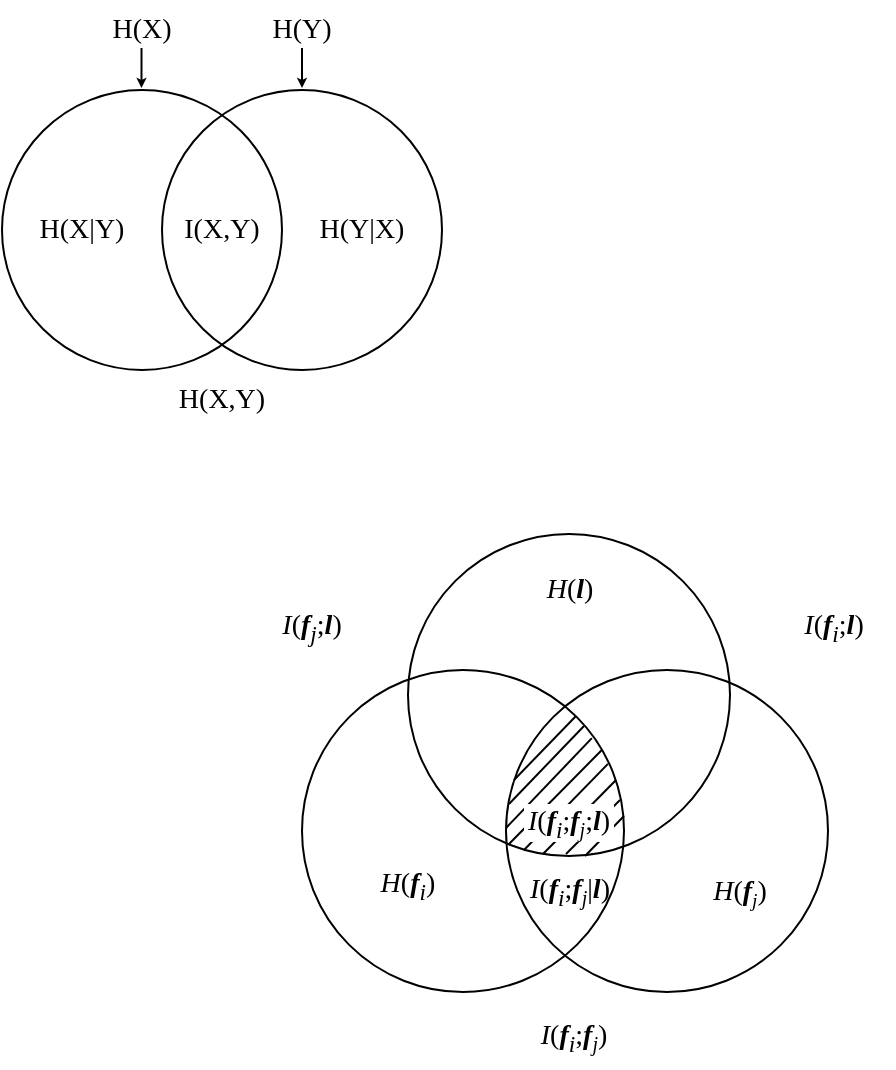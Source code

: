 <mxfile version="16.2.4" type="github">
  <diagram id="7g9A9BgDdWMdeKxBjJu2" name="Page-1">
    <mxGraphModel dx="715" dy="315" grid="0" gridSize="10" guides="1" tooltips="1" connect="1" arrows="1" fold="1" page="0" pageScale="1" pageWidth="827" pageHeight="1169" math="0" shadow="0">
      <root>
        <mxCell id="0" />
        <mxCell id="1" parent="0" />
        <mxCell id="q_akoje34D1d-9LimHqc-17" value="" style="ellipse;whiteSpace=wrap;html=1;aspect=fixed;fillColor=none;" vertex="1" parent="1">
          <mxGeometry x="372" y="500" width="161" height="161" as="geometry" />
        </mxCell>
        <mxCell id="q_akoje34D1d-9LimHqc-16" value="" style="ellipse;whiteSpace=wrap;html=1;aspect=fixed;fillColor=none;" vertex="1" parent="1">
          <mxGeometry x="270" y="500" width="161" height="161" as="geometry" />
        </mxCell>
        <mxCell id="CO4AnY2mDWHyrc1pkmms-1" value="" style="ellipse;whiteSpace=wrap;html=1;aspect=fixed;fillColor=none;" parent="1" vertex="1">
          <mxGeometry x="120" y="210" width="140" height="140" as="geometry" />
        </mxCell>
        <mxCell id="CO4AnY2mDWHyrc1pkmms-3" value="" style="ellipse;whiteSpace=wrap;html=1;aspect=fixed;fillColor=none;" parent="1" vertex="1">
          <mxGeometry x="200" y="210" width="140" height="140" as="geometry" />
        </mxCell>
        <mxCell id="CO4AnY2mDWHyrc1pkmms-4" value="&lt;font face=&quot;Times New Roman&quot; style=&quot;font-size: 14px&quot;&gt;H(X|Y)&lt;/font&gt;" style="text;html=1;strokeColor=none;fillColor=none;align=center;verticalAlign=middle;whiteSpace=wrap;rounded=0;" parent="1" vertex="1">
          <mxGeometry x="130" y="265" width="60" height="30" as="geometry" />
        </mxCell>
        <mxCell id="CO4AnY2mDWHyrc1pkmms-5" value="&lt;font face=&quot;Times New Roman&quot; style=&quot;font-size: 14px&quot;&gt;I(X,Y)&lt;/font&gt;" style="text;html=1;strokeColor=none;fillColor=none;align=center;verticalAlign=middle;whiteSpace=wrap;rounded=0;" parent="1" vertex="1">
          <mxGeometry x="200" y="265" width="60" height="30" as="geometry" />
        </mxCell>
        <mxCell id="CO4AnY2mDWHyrc1pkmms-7" value="&lt;font face=&quot;Times New Roman&quot; style=&quot;font-size: 14px&quot;&gt;H(X)&lt;/font&gt;" style="text;html=1;strokeColor=none;fillColor=none;align=center;verticalAlign=middle;whiteSpace=wrap;rounded=0;" parent="1" vertex="1">
          <mxGeometry x="160" y="165" width="60" height="30" as="geometry" />
        </mxCell>
        <mxCell id="CO4AnY2mDWHyrc1pkmms-6" value="&lt;font face=&quot;Times New Roman&quot; style=&quot;font-size: 14px&quot;&gt;H(Y|X)&lt;/font&gt;" style="text;html=1;strokeColor=none;fillColor=none;align=center;verticalAlign=middle;whiteSpace=wrap;rounded=0;" parent="1" vertex="1">
          <mxGeometry x="270" y="265" width="60" height="30" as="geometry" />
        </mxCell>
        <mxCell id="CO4AnY2mDWHyrc1pkmms-8" value="&lt;font face=&quot;Times New Roman&quot; style=&quot;font-size: 14px&quot;&gt;H(Y)&lt;/font&gt;" style="text;html=1;strokeColor=none;fillColor=none;align=center;verticalAlign=middle;whiteSpace=wrap;rounded=0;" parent="1" vertex="1">
          <mxGeometry x="240" y="165" width="60" height="30" as="geometry" />
        </mxCell>
        <mxCell id="CO4AnY2mDWHyrc1pkmms-9" value="&lt;font face=&quot;Times New Roman&quot; style=&quot;font-size: 14px&quot;&gt;H(X,Y)&lt;/font&gt;" style="text;html=1;strokeColor=none;fillColor=none;align=center;verticalAlign=middle;whiteSpace=wrap;rounded=0;" parent="1" vertex="1">
          <mxGeometry x="200" y="350" width="60" height="30" as="geometry" />
        </mxCell>
        <mxCell id="CO4AnY2mDWHyrc1pkmms-11" value="" style="endArrow=classic;html=1;rounded=0;fontFamily=Times New Roman;fontSize=14;endSize=2;startSize=2;jumpSize=0;" parent="1" edge="1">
          <mxGeometry width="50" height="50" relative="1" as="geometry">
            <mxPoint x="189.75" y="189" as="sourcePoint" />
            <mxPoint x="189.75" y="209" as="targetPoint" />
            <Array as="points">
              <mxPoint x="189.75" y="209" />
            </Array>
          </mxGeometry>
        </mxCell>
        <mxCell id="CO4AnY2mDWHyrc1pkmms-12" value="" style="endArrow=classic;html=1;rounded=0;fontFamily=Times New Roman;fontSize=14;endSize=2;startSize=2;jumpSize=0;" parent="1" edge="1">
          <mxGeometry width="50" height="50" relative="1" as="geometry">
            <mxPoint x="270" y="189" as="sourcePoint" />
            <mxPoint x="270" y="209" as="targetPoint" />
            <Array as="points">
              <mxPoint x="270" y="209" />
            </Array>
          </mxGeometry>
        </mxCell>
        <mxCell id="q_akoje34D1d-9LimHqc-1" value="" style="ellipse;whiteSpace=wrap;html=1;aspect=fixed;fillColor=none;" vertex="1" parent="1">
          <mxGeometry x="323" y="432" width="161" height="161" as="geometry" />
        </mxCell>
        <mxCell id="q_akoje34D1d-9LimHqc-6" value="&lt;font face=&quot;Times New Roman&quot; style=&quot;font-size: 14px&quot;&gt;&lt;i&gt;H&lt;/i&gt;(&lt;b style=&quot;font-style: italic&quot;&gt;l&lt;/b&gt;)&lt;/font&gt;" style="text;html=1;strokeColor=none;fillColor=none;align=center;verticalAlign=middle;whiteSpace=wrap;rounded=0;" vertex="1" parent="1">
          <mxGeometry x="373.5" y="445" width="60" height="30" as="geometry" />
        </mxCell>
        <mxCell id="q_akoje34D1d-9LimHqc-7" value="&lt;font face=&quot;Times New Roman&quot; style=&quot;font-size: 14px&quot;&gt;&lt;i&gt;H&lt;/i&gt;(&lt;b style=&quot;font-style: italic&quot;&gt;f&lt;/b&gt;&lt;sub style=&quot;font-style: italic&quot;&gt;i&lt;/sub&gt;)&lt;/font&gt;" style="text;html=1;strokeColor=none;fillColor=none;align=center;verticalAlign=middle;whiteSpace=wrap;rounded=0;" vertex="1" parent="1">
          <mxGeometry x="293" y="593" width="60" height="30" as="geometry" />
        </mxCell>
        <mxCell id="q_akoje34D1d-9LimHqc-9" value="&lt;font face=&quot;Times New Roman&quot;&gt;&lt;span style=&quot;font-size: 14px&quot;&gt;&lt;i&gt;H&lt;/i&gt;(&lt;/span&gt;&lt;span style=&quot;font-style: italic ; font-weight: bold ; font-size: 14px&quot;&gt;f&lt;/span&gt;&lt;span style=&quot;font-style: italic ; font-size: 11.667px&quot;&gt;&lt;sub&gt;j&lt;/sub&gt;&lt;/span&gt;&lt;span style=&quot;font-size: 14px&quot;&gt;)&lt;/span&gt;&lt;/font&gt;" style="text;html=1;strokeColor=none;fillColor=none;align=center;verticalAlign=middle;whiteSpace=wrap;rounded=0;" vertex="1" parent="1">
          <mxGeometry x="459" y="596" width="60" height="30" as="geometry" />
        </mxCell>
        <mxCell id="q_akoje34D1d-9LimHqc-11" value="&lt;font face=&quot;Times New Roman&quot; style=&quot;font-size: 14px&quot;&gt;&lt;i&gt;I&lt;/i&gt;(&lt;b style=&quot;font-style: italic&quot;&gt;f&lt;/b&gt;&lt;sub style=&quot;font-style: italic&quot;&gt;i&lt;/sub&gt;;&lt;i style=&quot;font-weight: bold&quot;&gt;l&lt;/i&gt;)&lt;/font&gt;" style="text;html=1;strokeColor=none;fillColor=none;align=center;verticalAlign=middle;whiteSpace=wrap;rounded=0;" vertex="1" parent="1">
          <mxGeometry x="506" y="464" width="60" height="30" as="geometry" />
        </mxCell>
        <mxCell id="q_akoje34D1d-9LimHqc-12" value="&lt;font face=&quot;Times New Roman&quot; style=&quot;font-size: 14px&quot;&gt;&lt;i&gt;I&lt;/i&gt;(&lt;b style=&quot;font-style: italic&quot;&gt;f&lt;/b&gt;&lt;sub style=&quot;font-style: italic&quot;&gt;j&lt;/sub&gt;;&lt;i style=&quot;font-weight: bold&quot;&gt;l&lt;/i&gt;)&lt;/font&gt;" style="text;html=1;strokeColor=none;fillColor=none;align=center;verticalAlign=middle;whiteSpace=wrap;rounded=0;" vertex="1" parent="1">
          <mxGeometry x="245" y="464" width="60" height="30" as="geometry" />
        </mxCell>
        <mxCell id="q_akoje34D1d-9LimHqc-13" value="&lt;font face=&quot;Times New Roman&quot; style=&quot;font-size: 14px&quot;&gt;&lt;i&gt;I&lt;/i&gt;(&lt;b style=&quot;font-style: italic&quot;&gt;f&lt;/b&gt;&lt;sub style=&quot;font-style: italic&quot;&gt;i&lt;/sub&gt;;&lt;/font&gt;&lt;b style=&quot;font-family: &amp;#34;times new roman&amp;#34; ; font-size: 14px ; font-style: italic&quot;&gt;f&lt;/b&gt;&lt;sub style=&quot;font-family: &amp;#34;times new roman&amp;#34; ; font-style: italic&quot;&gt;j&lt;/sub&gt;&lt;font face=&quot;Times New Roman&quot; style=&quot;font-size: 14px&quot;&gt;)&lt;/font&gt;" style="text;html=1;strokeColor=none;fillColor=none;align=center;verticalAlign=middle;whiteSpace=wrap;rounded=0;" vertex="1" parent="1">
          <mxGeometry x="376" y="669" width="60" height="30" as="geometry" />
        </mxCell>
        <mxCell id="q_akoje34D1d-9LimHqc-15" value="&lt;font face=&quot;Times New Roman&quot; style=&quot;font-size: 14px&quot;&gt;&lt;i&gt;I&lt;/i&gt;(&lt;b style=&quot;font-style: italic&quot;&gt;f&lt;/b&gt;&lt;sub style=&quot;font-style: italic&quot;&gt;i&lt;/sub&gt;;&lt;/font&gt;&lt;b style=&quot;font-family: &amp;#34;times new roman&amp;#34; ; font-size: 14px ; font-style: italic&quot;&gt;f&lt;/b&gt;&lt;sub style=&quot;font-family: &amp;#34;times new roman&amp;#34; ; font-style: italic&quot;&gt;j&lt;/sub&gt;&lt;span style=&quot;font-family: &amp;#34;times new roman&amp;#34; ; font-size: 14px&quot;&gt;|&lt;/span&gt;&lt;i style=&quot;font-family: &amp;#34;times new roman&amp;#34; ; font-size: 14px ; font-weight: bold&quot;&gt;l&lt;/i&gt;&lt;font face=&quot;Times New Roman&quot; style=&quot;font-size: 14px&quot;&gt;)&lt;/font&gt;" style="text;html=1;strokeColor=none;fillColor=none;align=center;verticalAlign=middle;whiteSpace=wrap;rounded=0;" vertex="1" parent="1">
          <mxGeometry x="364.5" y="596" width="78" height="30" as="geometry" />
        </mxCell>
        <mxCell id="q_akoje34D1d-9LimHqc-21" value="" style="endArrow=none;html=1;rounded=0;sketch=0;hachureGap=4;fontFamily=Architects Daughter;fontSource=https%3A%2F%2Ffonts.googleapis.com%2Fcss%3Ffamily%3DArchitects%2BDaughter;fontSize=16;startSize=14;endSize=14;sourcePerimeterSpacing=8;targetPerimeterSpacing=8;curved=1;" edge="1" parent="1">
          <mxGeometry width="50" height="50" relative="1" as="geometry">
            <mxPoint x="376" y="555" as="sourcePoint" />
            <mxPoint x="407" y="523" as="targetPoint" />
          </mxGeometry>
        </mxCell>
        <mxCell id="q_akoje34D1d-9LimHqc-22" value="" style="endArrow=none;html=1;rounded=0;sketch=0;hachureGap=4;fontFamily=Architects Daughter;fontSource=https%3A%2F%2Ffonts.googleapis.com%2Fcss%3Ffamily%3DArchitects%2BDaughter;fontSize=16;startSize=14;endSize=14;sourcePerimeterSpacing=8;targetPerimeterSpacing=8;curved=1;" edge="1" parent="1">
          <mxGeometry width="50" height="50" relative="1" as="geometry">
            <mxPoint x="373.5" y="567" as="sourcePoint" />
            <mxPoint x="411" y="528" as="targetPoint" />
          </mxGeometry>
        </mxCell>
        <mxCell id="q_akoje34D1d-9LimHqc-23" value="" style="endArrow=none;html=1;rounded=0;sketch=0;hachureGap=4;fontFamily=Architects Daughter;fontSource=https%3A%2F%2Ffonts.googleapis.com%2Fcss%3Ffamily%3DArchitects%2BDaughter;fontSize=16;startSize=14;endSize=14;sourcePerimeterSpacing=8;targetPerimeterSpacing=8;curved=1;entryX=0.571;entryY=0.634;entryDx=0;entryDy=0;entryPerimeter=0;" edge="1" parent="1" target="q_akoje34D1d-9LimHqc-1">
          <mxGeometry width="50" height="50" relative="1" as="geometry">
            <mxPoint x="372" y="579" as="sourcePoint" />
            <mxPoint x="403" y="547.0" as="targetPoint" />
          </mxGeometry>
        </mxCell>
        <mxCell id="q_akoje34D1d-9LimHqc-24" value="" style="endArrow=none;html=1;rounded=0;sketch=0;hachureGap=4;fontFamily=Architects Daughter;fontSource=https%3A%2F%2Ffonts.googleapis.com%2Fcss%3Ffamily%3DArchitects%2BDaughter;fontSize=16;startSize=14;endSize=14;sourcePerimeterSpacing=8;targetPerimeterSpacing=8;curved=1;entryX=0.602;entryY=0.677;entryDx=0;entryDy=0;entryPerimeter=0;" edge="1" parent="1">
          <mxGeometry width="50" height="50" relative="1" as="geometry">
            <mxPoint x="373.5" y="587" as="sourcePoint" />
            <mxPoint x="419.922" y="539.997" as="targetPoint" />
          </mxGeometry>
        </mxCell>
        <mxCell id="q_akoje34D1d-9LimHqc-25" value="" style="endArrow=none;html=1;rounded=0;sketch=0;hachureGap=4;fontFamily=Architects Daughter;fontSource=https%3A%2F%2Ffonts.googleapis.com%2Fcss%3Ffamily%3DArchitects%2BDaughter;fontSize=16;startSize=14;endSize=14;sourcePerimeterSpacing=8;targetPerimeterSpacing=8;curved=1;entryX=0.621;entryY=0.714;entryDx=0;entryDy=0;entryPerimeter=0;" edge="1" parent="1" target="q_akoje34D1d-9LimHqc-1">
          <mxGeometry width="50" height="50" relative="1" as="geometry">
            <mxPoint x="381" y="590" as="sourcePoint" />
            <mxPoint x="412" y="558.0" as="targetPoint" />
          </mxGeometry>
        </mxCell>
        <mxCell id="q_akoje34D1d-9LimHqc-26" value="" style="endArrow=none;html=1;rounded=0;sketch=0;hachureGap=4;fontFamily=Architects Daughter;fontSource=https%3A%2F%2Ffonts.googleapis.com%2Fcss%3Ffamily%3DArchitects%2BDaughter;fontSize=16;startSize=14;endSize=14;sourcePerimeterSpacing=8;targetPerimeterSpacing=8;curved=1;entryX=0.646;entryY=0.77;entryDx=0;entryDy=0;entryPerimeter=0;" edge="1" parent="1">
          <mxGeometry width="50" height="50" relative="1" as="geometry">
            <mxPoint x="390.5" y="592" as="sourcePoint" />
            <mxPoint x="427.006" y="554.97" as="targetPoint" />
          </mxGeometry>
        </mxCell>
        <mxCell id="q_akoje34D1d-9LimHqc-27" value="" style="endArrow=none;html=1;rounded=0;sketch=0;hachureGap=4;fontFamily=Architects Daughter;fontSource=https%3A%2F%2Ffonts.googleapis.com%2Fcss%3Ffamily%3DArchitects%2BDaughter;fontSize=16;startSize=14;endSize=14;sourcePerimeterSpacing=8;targetPerimeterSpacing=8;curved=1;" edge="1" parent="1">
          <mxGeometry width="50" height="50" relative="1" as="geometry">
            <mxPoint x="402" y="592" as="sourcePoint" />
            <mxPoint x="429" y="565" as="targetPoint" />
          </mxGeometry>
        </mxCell>
        <mxCell id="q_akoje34D1d-9LimHqc-28" value="" style="endArrow=none;html=1;rounded=0;sketch=0;hachureGap=4;fontFamily=Architects Daughter;fontSource=https%3A%2F%2Ffonts.googleapis.com%2Fcss%3Ffamily%3DArchitects%2BDaughter;fontSize=16;startSize=14;endSize=14;sourcePerimeterSpacing=8;targetPerimeterSpacing=8;curved=1;" edge="1" parent="1">
          <mxGeometry width="50" height="50" relative="1" as="geometry">
            <mxPoint x="411.5" y="593" as="sourcePoint" />
            <mxPoint x="431" y="573" as="targetPoint" />
          </mxGeometry>
        </mxCell>
        <mxCell id="q_akoje34D1d-9LimHqc-14" value="&lt;font face=&quot;Times New Roman&quot; style=&quot;font-size: 14px&quot;&gt;&lt;i&gt;I&lt;/i&gt;(&lt;b style=&quot;font-style: italic&quot;&gt;f&lt;/b&gt;&lt;sub style=&quot;font-style: italic&quot;&gt;i&lt;/sub&gt;;&lt;/font&gt;&lt;b style=&quot;font-family: &amp;#34;times new roman&amp;#34; ; font-size: 14px ; font-style: italic&quot;&gt;f&lt;/b&gt;&lt;sub style=&quot;font-family: &amp;#34;times new roman&amp;#34; ; font-style: italic&quot;&gt;j&lt;/sub&gt;&lt;span style=&quot;font-family: &amp;#34;times new roman&amp;#34; ; font-size: 14px&quot;&gt;;&lt;/span&gt;&lt;i style=&quot;font-family: &amp;#34;times new roman&amp;#34; ; font-size: 14px ; font-weight: bold&quot;&gt;l&lt;/i&gt;&lt;font face=&quot;Times New Roman&quot; style=&quot;font-size: 14px&quot;&gt;)&lt;/font&gt;" style="text;html=1;strokeColor=none;fillColor=default;align=center;verticalAlign=middle;whiteSpace=wrap;rounded=0;" vertex="1" parent="1">
          <mxGeometry x="381" y="567" width="45" height="19" as="geometry" />
        </mxCell>
      </root>
    </mxGraphModel>
  </diagram>
</mxfile>
